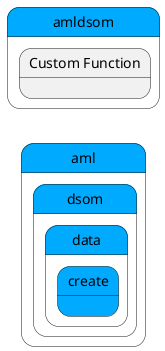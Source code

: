 @startuml
left to right direction


state "aml" as aml #00aaff {
state "dsom" as amldsom #00aaff {
}
}


state "amldsom" as pstatename #00aaff {
    state "Custom Function" as dsomfunction {
    }
}

        state "aml" as aml #00aaff {
state "dsom" as amldsom #00aaff {
state "data" as amldsomdata #00aaff {
state "create" as amldsomdatacreate #00aaff {
}
}
}
}






@enduml
